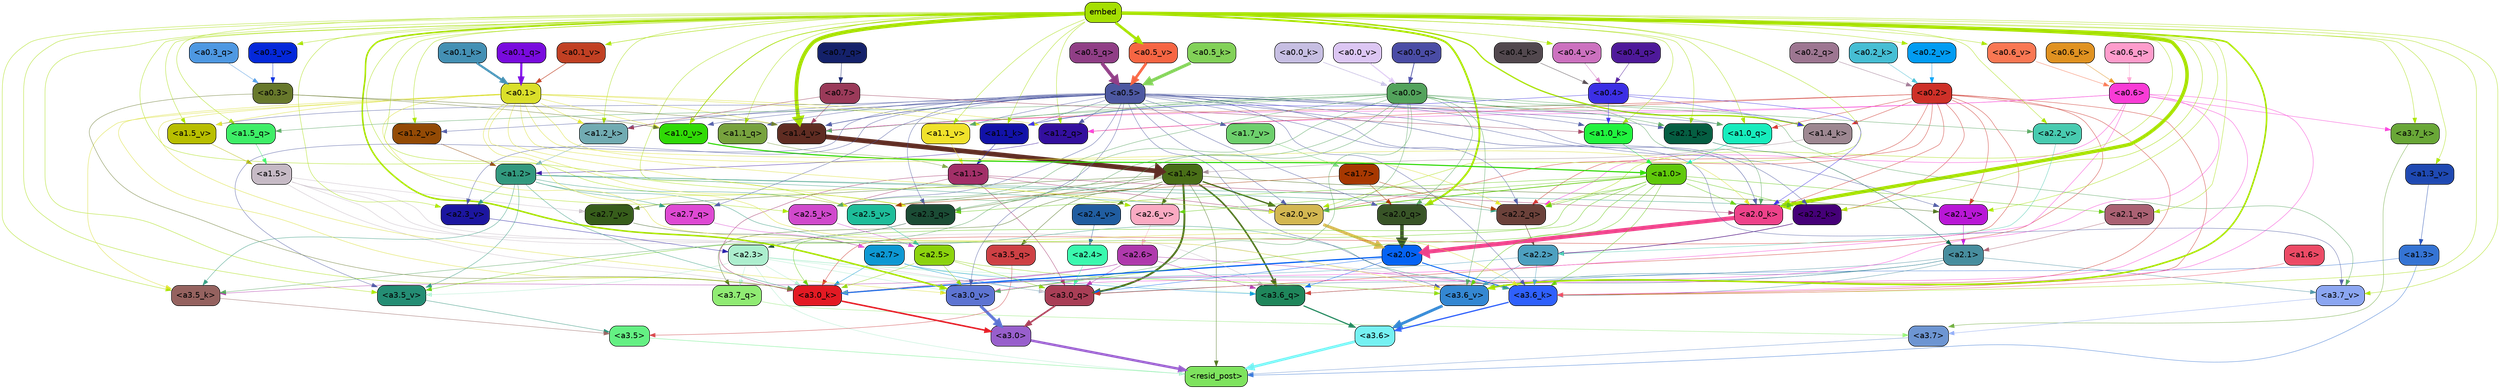 strict digraph "" {
	graph [bgcolor=transparent,
		layout=dot,
		overlap=false,
		splines=true
	];
	"<a3.7>"	[color=black,
		fillcolor="#6d95d2",
		fontname=Helvetica,
		shape=box,
		style="filled, rounded"];
	"<resid_post>"	[color=black,
		fillcolor="#7ee35e",
		fontname=Helvetica,
		shape=box,
		style="filled, rounded"];
	"<a3.7>" -> "<resid_post>"	[color="#6d95d2",
		penwidth=0.6239100098609924];
	"<a3.6>"	[color=black,
		fillcolor="#75f1f2",
		fontname=Helvetica,
		shape=box,
		style="filled, rounded"];
	"<a3.6>" -> "<resid_post>"	[color="#75f1f2",
		penwidth=4.569062113761902];
	"<a3.5>"	[color=black,
		fillcolor="#64f083",
		fontname=Helvetica,
		shape=box,
		style="filled, rounded"];
	"<a3.5>" -> "<resid_post>"	[color="#64f083",
		penwidth=0.6];
	"<a3.0>"	[color=black,
		fillcolor="#985fcc",
		fontname=Helvetica,
		shape=box,
		style="filled, rounded"];
	"<a3.0>" -> "<resid_post>"	[color="#985fcc",
		penwidth=4.283544182777405];
	"<a2.3>"	[color=black,
		fillcolor="#aceece",
		fontname=Helvetica,
		shape=box,
		style="filled, rounded"];
	"<a2.3>" -> "<resid_post>"	[color="#aceece",
		penwidth=0.6];
	"<a3.7_q>"	[color=black,
		fillcolor="#90eb73",
		fontname=Helvetica,
		shape=box,
		style="filled, rounded"];
	"<a2.3>" -> "<a3.7_q>"	[color="#aceece",
		penwidth=0.6];
	"<a3.6_q>"	[color=black,
		fillcolor="#1f865b",
		fontname=Helvetica,
		shape=box,
		style="filled, rounded"];
	"<a2.3>" -> "<a3.6_q>"	[color="#aceece",
		penwidth=0.6];
	"<a3.0_q>"	[color=black,
		fillcolor="#a93e56",
		fontname=Helvetica,
		shape=box,
		style="filled, rounded"];
	"<a2.3>" -> "<a3.0_q>"	[color="#aceece",
		penwidth=0.6];
	"<a3.0_k>"	[color=black,
		fillcolor="#e31a23",
		fontname=Helvetica,
		shape=box,
		style="filled, rounded"];
	"<a2.3>" -> "<a3.0_k>"	[color="#aceece",
		penwidth=0.6];
	"<a3.6_v>"	[color=black,
		fillcolor="#3487d2",
		fontname=Helvetica,
		shape=box,
		style="filled, rounded"];
	"<a2.3>" -> "<a3.6_v>"	[color="#aceece",
		penwidth=0.6];
	"<a3.5_v>"	[color=black,
		fillcolor="#248d74",
		fontname=Helvetica,
		shape=box,
		style="filled, rounded"];
	"<a2.3>" -> "<a3.5_v>"	[color="#aceece",
		penwidth=0.6];
	"<a3.0_v>"	[color=black,
		fillcolor="#5d74d2",
		fontname=Helvetica,
		shape=box,
		style="filled, rounded"];
	"<a2.3>" -> "<a3.0_v>"	[color="#aceece",
		penwidth=0.6];
	"<a1.4>"	[color=black,
		fillcolor="#496e17",
		fontname=Helvetica,
		shape=box,
		style="filled, rounded"];
	"<a1.4>" -> "<resid_post>"	[color="#496e17",
		penwidth=0.6];
	"<a1.4>" -> "<a3.7_q>"	[color="#496e17",
		penwidth=0.6];
	"<a1.4>" -> "<a3.6_q>"	[color="#496e17",
		penwidth=2.7934007048606873];
	"<a3.5_q>"	[color=black,
		fillcolor="#ce4044",
		fontname=Helvetica,
		shape=box,
		style="filled, rounded"];
	"<a1.4>" -> "<a3.5_q>"	[color="#496e17",
		penwidth=0.6];
	"<a1.4>" -> "<a3.0_q>"	[color="#496e17",
		penwidth=3.340754985809326];
	"<a2.3_q>"	[color=black,
		fillcolor="#1b4c35",
		fontname=Helvetica,
		shape=box,
		style="filled, rounded"];
	"<a1.4>" -> "<a2.3_q>"	[color="#496e17",
		penwidth=0.6];
	"<a2.7_v>"	[color=black,
		fillcolor="#375d1b",
		fontname=Helvetica,
		shape=box,
		style="filled, rounded"];
	"<a1.4>" -> "<a2.7_v>"	[color="#496e17",
		penwidth=0.6];
	"<a2.6_v>"	[color=black,
		fillcolor="#faaac2",
		fontname=Helvetica,
		shape=box,
		style="filled, rounded"];
	"<a1.4>" -> "<a2.6_v>"	[color="#496e17",
		penwidth=0.6];
	"<a2.5_v>"	[color=black,
		fillcolor="#1ebd9a",
		fontname=Helvetica,
		shape=box,
		style="filled, rounded"];
	"<a1.4>" -> "<a2.5_v>"	[color="#496e17",
		penwidth=0.6];
	"<a2.4_v>"	[color=black,
		fillcolor="#205da0",
		fontname=Helvetica,
		shape=box,
		style="filled, rounded"];
	"<a1.4>" -> "<a2.4_v>"	[color="#496e17",
		penwidth=0.6];
	"<a2.1_v>"	[color=black,
		fillcolor="#b917d6",
		fontname=Helvetica,
		shape=box,
		style="filled, rounded"];
	"<a1.4>" -> "<a2.1_v>"	[color="#496e17",
		penwidth=0.6];
	"<a2.0_v>"	[color=black,
		fillcolor="#d3b751",
		fontname=Helvetica,
		shape=box,
		style="filled, rounded"];
	"<a1.4>" -> "<a2.0_v>"	[color="#496e17",
		penwidth=2.268759250640869];
	"<a1.3>"	[color=black,
		fillcolor="#3574d4",
		fontname=Helvetica,
		shape=box,
		style="filled, rounded"];
	"<a1.3>" -> "<resid_post>"	[color="#3574d4",
		penwidth=0.6];
	"<a1.3>" -> "<a3.6_v>"	[color="#3574d4",
		penwidth=0.6];
	"<a3.7_q>" -> "<a3.7>"	[color="#90eb73",
		penwidth=0.6];
	"<a3.6_q>" -> "<a3.6>"	[color="#1f865b",
		penwidth=2.0347584784030914];
	"<a3.5_q>" -> "<a3.5>"	[color="#ce4044",
		penwidth=0.6];
	"<a3.0_q>" -> "<a3.0>"	[color="#a93e56",
		penwidth=2.8635367155075073];
	"<a3.7_k>"	[color=black,
		fillcolor="#69a737",
		fontname=Helvetica,
		shape=box,
		style="filled, rounded"];
	"<a3.7_k>" -> "<a3.7>"	[color="#69a737",
		penwidth=0.6];
	"<a3.6_k>"	[color=black,
		fillcolor="#2f60fc",
		fontname=Helvetica,
		shape=box,
		style="filled, rounded"];
	"<a3.6_k>" -> "<a3.6>"	[color="#2f60fc",
		penwidth=2.1760786175727844];
	"<a3.5_k>"	[color=black,
		fillcolor="#95625f",
		fontname=Helvetica,
		shape=box,
		style="filled, rounded"];
	"<a3.5_k>" -> "<a3.5>"	[color="#95625f",
		penwidth=0.6];
	"<a3.0_k>" -> "<a3.0>"	[color="#e31a23",
		penwidth=2.632905662059784];
	"<a3.7_v>"	[color=black,
		fillcolor="#8ba6f1",
		fontname=Helvetica,
		shape=box,
		style="filled, rounded"];
	"<a3.7_v>" -> "<a3.7>"	[color="#8ba6f1",
		penwidth=0.6];
	"<a3.6_v>" -> "<a3.6>"	[color="#3487d2",
		penwidth=4.981305837631226];
	"<a3.5_v>" -> "<a3.5>"	[color="#248d74",
		penwidth=0.6];
	"<a3.0_v>" -> "<a3.0>"	[color="#5d74d2",
		penwidth=5.168330669403076];
	"<a2.7>"	[color=black,
		fillcolor="#0d98d3",
		fontname=Helvetica,
		shape=box,
		style="filled, rounded"];
	"<a2.7>" -> "<a3.6_q>"	[color="#0d98d3",
		penwidth=0.6];
	"<a2.7>" -> "<a3.0_q>"	[color="#0d98d3",
		penwidth=0.6];
	"<a2.7>" -> "<a3.0_k>"	[color="#0d98d3",
		penwidth=0.6];
	"<a2.6>"	[color=black,
		fillcolor="#af39ac",
		fontname=Helvetica,
		shape=box,
		style="filled, rounded"];
	"<a2.6>" -> "<a3.6_q>"	[color="#af39ac",
		penwidth=0.6];
	"<a2.6>" -> "<a3.0_q>"	[color="#af39ac",
		penwidth=0.6];
	"<a2.6>" -> "<a3.6_k>"	[color="#af39ac",
		penwidth=0.6];
	"<a2.6>" -> "<a3.5_k>"	[color="#af39ac",
		penwidth=0.6];
	"<a2.6>" -> "<a3.0_k>"	[color="#af39ac",
		penwidth=0.6];
	"<a2.1>"	[color=black,
		fillcolor="#478d9e",
		fontname=Helvetica,
		shape=box,
		style="filled, rounded"];
	"<a2.1>" -> "<a3.6_q>"	[color="#478d9e",
		penwidth=0.6];
	"<a2.1>" -> "<a3.0_q>"	[color="#478d9e",
		penwidth=0.6];
	"<a2.1>" -> "<a3.6_k>"	[color="#478d9e",
		penwidth=0.6];
	"<a2.1>" -> "<a3.0_k>"	[color="#478d9e",
		penwidth=0.6];
	"<a2.1>" -> "<a3.7_v>"	[color="#478d9e",
		penwidth=0.6];
	"<a2.1>" -> "<a3.6_v>"	[color="#478d9e",
		penwidth=0.6];
	"<a2.0>"	[color=black,
		fillcolor="#0563f4",
		fontname=Helvetica,
		shape=box,
		style="filled, rounded"];
	"<a2.0>" -> "<a3.6_q>"	[color="#0563f4",
		penwidth=0.6];
	"<a2.0>" -> "<a3.0_q>"	[color="#0563f4",
		penwidth=0.6];
	"<a2.0>" -> "<a3.6_k>"	[color="#0563f4",
		penwidth=1.6382827460765839];
	"<a2.0>" -> "<a3.0_k>"	[color="#0563f4",
		penwidth=2.161143198609352];
	"<a1.5>"	[color=black,
		fillcolor="#c6bac5",
		fontname=Helvetica,
		shape=box,
		style="filled, rounded"];
	"<a1.5>" -> "<a3.6_q>"	[color="#c6bac5",
		penwidth=0.6];
	"<a1.5>" -> "<a3.0_q>"	[color="#c6bac5",
		penwidth=0.6];
	"<a1.5>" -> "<a3.6_k>"	[color="#c6bac5",
		penwidth=0.6];
	"<a1.5>" -> "<a3.0_k>"	[color="#c6bac5",
		penwidth=0.6];
	"<a1.5>" -> "<a2.7_v>"	[color="#c6bac5",
		penwidth=0.6];
	"<a0.2>"	[color=black,
		fillcolor="#ce3028",
		fontname=Helvetica,
		shape=box,
		style="filled, rounded"];
	"<a0.2>" -> "<a3.6_q>"	[color="#ce3028",
		penwidth=0.6];
	"<a0.2>" -> "<a3.0_q>"	[color="#ce3028",
		penwidth=0.6];
	"<a0.2>" -> "<a3.6_k>"	[color="#ce3028",
		penwidth=0.6];
	"<a0.2>" -> "<a3.0_k>"	[color="#ce3028",
		penwidth=0.6];
	"<a2.2_q>"	[color=black,
		fillcolor="#6b413a",
		fontname=Helvetica,
		shape=box,
		style="filled, rounded"];
	"<a0.2>" -> "<a2.2_q>"	[color="#ce3028",
		penwidth=0.6];
	"<a2.2_k>"	[color=black,
		fillcolor="#450078",
		fontname=Helvetica,
		shape=box,
		style="filled, rounded"];
	"<a0.2>" -> "<a2.2_k>"	[color="#ce3028",
		penwidth=0.6];
	"<a2.0_k>"	[color=black,
		fillcolor="#ee428a",
		fontname=Helvetica,
		shape=box,
		style="filled, rounded"];
	"<a0.2>" -> "<a2.0_k>"	[color="#ce3028",
		penwidth=0.6];
	"<a0.2>" -> "<a2.1_v>"	[color="#ce3028",
		penwidth=0.6];
	"<a0.2>" -> "<a2.0_v>"	[color="#ce3028",
		penwidth=0.6];
	"<a1.2_q>"	[color=black,
		fillcolor="#330f9e",
		fontname=Helvetica,
		shape=box,
		style="filled, rounded"];
	"<a0.2>" -> "<a1.2_q>"	[color="#ce3028",
		penwidth=0.6];
	"<a1.0_q>"	[color=black,
		fillcolor="#17ecbd",
		fontname=Helvetica,
		shape=box,
		style="filled, rounded"];
	"<a0.2>" -> "<a1.0_q>"	[color="#ce3028",
		penwidth=0.6];
	"<a1.4_k>"	[color=black,
		fillcolor="#9d8791",
		fontname=Helvetica,
		shape=box,
		style="filled, rounded"];
	"<a0.2>" -> "<a1.4_k>"	[color="#ce3028",
		penwidth=0.6];
	"<a1.4_v>"	[color=black,
		fillcolor="#5f2c22",
		fontname=Helvetica,
		shape=box,
		style="filled, rounded"];
	"<a0.2>" -> "<a1.4_v>"	[color="#ce3028",
		penwidth=0.6];
	"<a2.5>"	[color=black,
		fillcolor="#8cd30d",
		fontname=Helvetica,
		shape=box,
		style="filled, rounded"];
	"<a2.5>" -> "<a3.0_q>"	[color="#8cd30d",
		penwidth=0.6];
	"<a2.5>" -> "<a3.0_k>"	[color="#8cd30d",
		penwidth=0.6];
	"<a2.5>" -> "<a3.6_v>"	[color="#8cd30d",
		penwidth=0.6];
	"<a2.5>" -> "<a3.0_v>"	[color="#8cd30d",
		penwidth=0.6];
	"<a2.4>"	[color=black,
		fillcolor="#3af8ae",
		fontname=Helvetica,
		shape=box,
		style="filled, rounded"];
	"<a2.4>" -> "<a3.0_q>"	[color="#3af8ae",
		penwidth=0.6];
	"<a1.1>"	[color=black,
		fillcolor="#a22f68",
		fontname=Helvetica,
		shape=box,
		style="filled, rounded"];
	"<a1.1>" -> "<a3.0_q>"	[color="#a22f68",
		penwidth=0.6];
	"<a1.1>" -> "<a3.0_k>"	[color="#a22f68",
		penwidth=0.6];
	"<a2.5_k>"	[color=black,
		fillcolor="#d049cc",
		fontname=Helvetica,
		shape=box,
		style="filled, rounded"];
	"<a1.1>" -> "<a2.5_k>"	[color="#a22f68",
		penwidth=0.6];
	"<a1.1>" -> "<a2.0_k>"	[color="#a22f68",
		penwidth=0.6];
	"<a1.1>" -> "<a2.0_v>"	[color="#a22f68",
		penwidth=0.6];
	"<a0.6>"	[color=black,
		fillcolor="#f93bd6",
		fontname=Helvetica,
		shape=box,
		style="filled, rounded"];
	"<a0.6>" -> "<a3.7_k>"	[color="#f93bd6",
		penwidth=0.6];
	"<a0.6>" -> "<a3.6_k>"	[color="#f93bd6",
		penwidth=0.6];
	"<a0.6>" -> "<a3.0_k>"	[color="#f93bd6",
		penwidth=0.6];
	"<a0.6>" -> "<a3.6_v>"	[color="#f93bd6",
		penwidth=0.6];
	"<a0.6>" -> "<a3.0_v>"	[color="#f93bd6",
		penwidth=0.6];
	"<a0.6>" -> "<a2.2_q>"	[color="#f93bd6",
		penwidth=0.6];
	"<a0.6>" -> "<a1.2_q>"	[color="#f93bd6",
		penwidth=0.6];
	"<a0.6>" -> "<a1.4_v>"	[color="#f93bd6",
		penwidth=0.6];
	embed	[color=black,
		fillcolor="#a5df02",
		fontname=Helvetica,
		shape=box,
		style="filled, rounded"];
	embed -> "<a3.7_k>"	[color="#a5df02",
		penwidth=0.6];
	embed -> "<a3.6_k>"	[color="#a5df02",
		penwidth=0.6];
	embed -> "<a3.5_k>"	[color="#a5df02",
		penwidth=0.6];
	embed -> "<a3.0_k>"	[color="#a5df02",
		penwidth=0.6];
	embed -> "<a3.7_v>"	[color="#a5df02",
		penwidth=0.6];
	embed -> "<a3.6_v>"	[color="#a5df02",
		penwidth=2.7825746536254883];
	embed -> "<a3.5_v>"	[color="#a5df02",
		penwidth=0.6];
	embed -> "<a3.0_v>"	[color="#a5df02",
		penwidth=2.6950180530548096];
	embed -> "<a2.3_q>"	[color="#a5df02",
		penwidth=0.6];
	embed -> "<a2.2_q>"	[color="#a5df02",
		penwidth=0.6];
	"<a2.1_q>"	[color=black,
		fillcolor="#aa6173",
		fontname=Helvetica,
		shape=box,
		style="filled, rounded"];
	embed -> "<a2.1_q>"	[color="#a5df02",
		penwidth=0.6];
	"<a2.0_q>"	[color=black,
		fillcolor="#385427",
		fontname=Helvetica,
		shape=box,
		style="filled, rounded"];
	embed -> "<a2.0_q>"	[color="#a5df02",
		penwidth=3.305941343307495];
	embed -> "<a2.5_k>"	[color="#a5df02",
		penwidth=0.6];
	embed -> "<a2.2_k>"	[color="#a5df02",
		penwidth=0.6698317527770996];
	"<a2.1_k>"	[color=black,
		fillcolor="#055e42",
		fontname=Helvetica,
		shape=box,
		style="filled, rounded"];
	embed -> "<a2.1_k>"	[color="#a5df02",
		penwidth=0.6];
	embed -> "<a2.0_k>"	[color="#a5df02",
		penwidth=6.12570995092392];
	embed -> "<a2.6_v>"	[color="#a5df02",
		penwidth=0.6];
	embed -> "<a2.5_v>"	[color="#a5df02",
		penwidth=0.6];
	"<a2.3_v>"	[color=black,
		fillcolor="#1c16a0",
		fontname=Helvetica,
		shape=box,
		style="filled, rounded"];
	embed -> "<a2.3_v>"	[color="#a5df02",
		penwidth=0.6];
	"<a2.2_v>"	[color=black,
		fillcolor="#48cbb0",
		fontname=Helvetica,
		shape=box,
		style="filled, rounded"];
	embed -> "<a2.2_v>"	[color="#a5df02",
		penwidth=0.6];
	embed -> "<a2.1_v>"	[color="#a5df02",
		penwidth=0.6];
	embed -> "<a2.0_v>"	[color="#a5df02",
		penwidth=0.6];
	"<a1.5_q>"	[color=black,
		fillcolor="#3eee67",
		fontname=Helvetica,
		shape=box,
		style="filled, rounded"];
	embed -> "<a1.5_q>"	[color="#a5df02",
		penwidth=0.6];
	embed -> "<a1.2_q>"	[color="#a5df02",
		penwidth=0.6087074279785156];
	"<a1.1_q>"	[color=black,
		fillcolor="#77a23e",
		fontname=Helvetica,
		shape=box,
		style="filled, rounded"];
	embed -> "<a1.1_q>"	[color="#a5df02",
		penwidth=0.6];
	embed -> "<a1.0_q>"	[color="#a5df02",
		penwidth=0.6];
	embed -> "<a1.4_k>"	[color="#a5df02",
		penwidth=2.1858973503112793];
	"<a1.2_k>"	[color=black,
		fillcolor="#71abb2",
		fontname=Helvetica,
		shape=box,
		style="filled, rounded"];
	embed -> "<a1.2_k>"	[color="#a5df02",
		penwidth=0.6];
	"<a1.1_k>"	[color=black,
		fillcolor="#1212a8",
		fontname=Helvetica,
		shape=box,
		style="filled, rounded"];
	embed -> "<a1.1_k>"	[color="#a5df02",
		penwidth=0.6];
	"<a1.0_k>"	[color=black,
		fillcolor="#21f33e",
		fontname=Helvetica,
		shape=box,
		style="filled, rounded"];
	embed -> "<a1.0_k>"	[color="#a5df02",
		penwidth=0.6];
	"<a1.5_v>"	[color=black,
		fillcolor="#b8be00",
		fontname=Helvetica,
		shape=box,
		style="filled, rounded"];
	embed -> "<a1.5_v>"	[color="#a5df02",
		penwidth=0.6];
	embed -> "<a1.4_v>"	[color="#a5df02",
		penwidth=6.590077131986618];
	"<a1.3_v>"	[color=black,
		fillcolor="#1f49b2",
		fontname=Helvetica,
		shape=box,
		style="filled, rounded"];
	embed -> "<a1.3_v>"	[color="#a5df02",
		penwidth=0.6];
	"<a1.2_v>"	[color=black,
		fillcolor="#934a05",
		fontname=Helvetica,
		shape=box,
		style="filled, rounded"];
	embed -> "<a1.2_v>"	[color="#a5df02",
		penwidth=0.6];
	"<a1.1_v>"	[color=black,
		fillcolor="#f0e22b",
		fontname=Helvetica,
		shape=box,
		style="filled, rounded"];
	embed -> "<a1.1_v>"	[color="#a5df02",
		penwidth=0.6];
	"<a1.0_v>"	[color=black,
		fillcolor="#30da06",
		fontname=Helvetica,
		shape=box,
		style="filled, rounded"];
	embed -> "<a1.0_v>"	[color="#a5df02",
		penwidth=1.2076449394226074];
	"<a0.6_v>"	[color=black,
		fillcolor="#f97753",
		fontname=Helvetica,
		shape=box,
		style="filled, rounded"];
	embed -> "<a0.6_v>"	[color="#a5df02",
		penwidth=0.6];
	"<a0.5_v>"	[color=black,
		fillcolor="#f66543",
		fontname=Helvetica,
		shape=box,
		style="filled, rounded"];
	embed -> "<a0.5_v>"	[color="#a5df02",
		penwidth=4.663905620574951];
	"<a0.4_v>"	[color=black,
		fillcolor="#cc71bf",
		fontname=Helvetica,
		shape=box,
		style="filled, rounded"];
	embed -> "<a0.4_v>"	[color="#a5df02",
		penwidth=0.6];
	"<a0.3_v>"	[color=black,
		fillcolor="#0428da",
		fontname=Helvetica,
		shape=box,
		style="filled, rounded"];
	embed -> "<a0.3_v>"	[color="#a5df02",
		penwidth=0.6];
	"<a0.2_v>"	[color=black,
		fillcolor="#029cf2",
		fontname=Helvetica,
		shape=box,
		style="filled, rounded"];
	embed -> "<a0.2_v>"	[color="#a5df02",
		penwidth=0.6];
	"<a0.1_v>"	[color=black,
		fillcolor="#c14023",
		fontname=Helvetica,
		shape=box,
		style="filled, rounded"];
	embed -> "<a0.1_v>"	[color="#a5df02",
		penwidth=0.8192043304443359];
	"<a2.2>"	[color=black,
		fillcolor="#4da0c0",
		fontname=Helvetica,
		shape=box,
		style="filled, rounded"];
	"<a2.2>" -> "<a3.6_k>"	[color="#4da0c0",
		penwidth=0.6];
	"<a2.2>" -> "<a3.0_k>"	[color="#4da0c0",
		penwidth=0.6];
	"<a2.2>" -> "<a3.6_v>"	[color="#4da0c0",
		penwidth=0.6];
	"<a1.6>"	[color=black,
		fillcolor="#ec4a65",
		fontname=Helvetica,
		shape=box,
		style="filled, rounded"];
	"<a1.6>" -> "<a3.6_k>"	[color="#ec4a65",
		penwidth=0.6];
	"<a1.2>"	[color=black,
		fillcolor="#32997e",
		fontname=Helvetica,
		shape=box,
		style="filled, rounded"];
	"<a1.2>" -> "<a3.6_k>"	[color="#32997e",
		penwidth=0.6];
	"<a1.2>" -> "<a3.5_k>"	[color="#32997e",
		penwidth=0.6];
	"<a1.2>" -> "<a3.0_k>"	[color="#32997e",
		penwidth=0.6];
	"<a1.2>" -> "<a3.5_v>"	[color="#32997e",
		penwidth=0.6];
	"<a2.7_q>"	[color=black,
		fillcolor="#de49d3",
		fontname=Helvetica,
		shape=box,
		style="filled, rounded"];
	"<a1.2>" -> "<a2.7_q>"	[color="#32997e",
		penwidth=0.6];
	"<a1.2>" -> "<a2.2_q>"	[color="#32997e",
		penwidth=0.6];
	"<a1.2>" -> "<a2.2_k>"	[color="#32997e",
		penwidth=0.6];
	"<a1.2>" -> "<a2.5_v>"	[color="#32997e",
		penwidth=0.6];
	"<a1.2>" -> "<a2.3_v>"	[color="#32997e",
		penwidth=0.6];
	"<a1.2>" -> "<a2.0_v>"	[color="#32997e",
		penwidth=0.6];
	"<a1.0>"	[color=black,
		fillcolor="#60c90b",
		fontname=Helvetica,
		shape=box,
		style="filled, rounded"];
	"<a1.0>" -> "<a3.6_k>"	[color="#60c90b",
		penwidth=0.6];
	"<a1.0>" -> "<a3.0_k>"	[color="#60c90b",
		penwidth=0.6];
	"<a1.0>" -> "<a3.6_v>"	[color="#60c90b",
		penwidth=0.6];
	"<a1.0>" -> "<a3.5_v>"	[color="#60c90b",
		penwidth=0.6];
	"<a1.0>" -> "<a3.0_v>"	[color="#60c90b",
		penwidth=0.6];
	"<a1.0>" -> "<a2.3_q>"	[color="#60c90b",
		penwidth=0.6];
	"<a1.0>" -> "<a2.2_q>"	[color="#60c90b",
		penwidth=0.6];
	"<a1.0>" -> "<a2.1_q>"	[color="#60c90b",
		penwidth=0.6];
	"<a1.0>" -> "<a2.2_k>"	[color="#60c90b",
		penwidth=0.6];
	"<a1.0>" -> "<a2.0_k>"	[color="#60c90b",
		penwidth=0.6];
	"<a1.0>" -> "<a2.6_v>"	[color="#60c90b",
		penwidth=0.6];
	"<a1.0>" -> "<a2.0_v>"	[color="#60c90b",
		penwidth=1.2213096618652344];
	"<a0.5>"	[color=black,
		fillcolor="#4d58a1",
		fontname=Helvetica,
		shape=box,
		style="filled, rounded"];
	"<a0.5>" -> "<a3.6_k>"	[color="#4d58a1",
		penwidth=0.6];
	"<a0.5>" -> "<a3.7_v>"	[color="#4d58a1",
		penwidth=0.6];
	"<a0.5>" -> "<a3.6_v>"	[color="#4d58a1",
		penwidth=0.6];
	"<a0.5>" -> "<a3.5_v>"	[color="#4d58a1",
		penwidth=0.6];
	"<a0.5>" -> "<a3.0_v>"	[color="#4d58a1",
		penwidth=0.6];
	"<a0.5>" -> "<a2.7_q>"	[color="#4d58a1",
		penwidth=0.6];
	"<a0.5>" -> "<a2.3_q>"	[color="#4d58a1",
		penwidth=0.6];
	"<a0.5>" -> "<a2.2_q>"	[color="#4d58a1",
		penwidth=0.6];
	"<a0.5>" -> "<a2.0_q>"	[color="#4d58a1",
		penwidth=0.6];
	"<a0.5>" -> "<a2.5_k>"	[color="#4d58a1",
		penwidth=0.6];
	"<a0.5>" -> "<a2.2_k>"	[color="#4d58a1",
		penwidth=0.6];
	"<a0.5>" -> "<a2.1_k>"	[color="#4d58a1",
		penwidth=0.6];
	"<a0.5>" -> "<a2.0_k>"	[color="#4d58a1",
		penwidth=0.6900839805603027];
	"<a0.5>" -> "<a2.3_v>"	[color="#4d58a1",
		penwidth=0.6];
	"<a0.5>" -> "<a2.1_v>"	[color="#4d58a1",
		penwidth=0.6];
	"<a0.5>" -> "<a2.0_v>"	[color="#4d58a1",
		penwidth=0.6];
	"<a0.5>" -> "<a1.2_q>"	[color="#4d58a1",
		penwidth=0.6];
	"<a0.5>" -> "<a1.1_q>"	[color="#4d58a1",
		penwidth=0.6];
	"<a0.5>" -> "<a1.0_q>"	[color="#4d58a1",
		penwidth=0.6];
	"<a0.5>" -> "<a1.2_k>"	[color="#4d58a1",
		penwidth=0.6];
	"<a0.5>" -> "<a1.1_k>"	[color="#4d58a1",
		penwidth=0.6];
	"<a0.5>" -> "<a1.0_k>"	[color="#4d58a1",
		penwidth=0.6];
	"<a1.7_v>"	[color=black,
		fillcolor="#6dcf6c",
		fontname=Helvetica,
		shape=box,
		style="filled, rounded"];
	"<a0.5>" -> "<a1.7_v>"	[color="#4d58a1",
		penwidth=0.6];
	"<a0.5>" -> "<a1.5_v>"	[color="#4d58a1",
		penwidth=0.6];
	"<a0.5>" -> "<a1.4_v>"	[color="#4d58a1",
		penwidth=0.9985027313232422];
	"<a0.5>" -> "<a1.2_v>"	[color="#4d58a1",
		penwidth=0.6];
	"<a0.5>" -> "<a1.1_v>"	[color="#4d58a1",
		penwidth=0.6];
	"<a0.5>" -> "<a1.0_v>"	[color="#4d58a1",
		penwidth=0.6];
	"<a0.1>"	[color=black,
		fillcolor="#dadf2a",
		fontname=Helvetica,
		shape=box,
		style="filled, rounded"];
	"<a0.1>" -> "<a3.6_k>"	[color="#dadf2a",
		penwidth=0.6];
	"<a0.1>" -> "<a3.5_k>"	[color="#dadf2a",
		penwidth=0.6];
	"<a0.1>" -> "<a3.0_k>"	[color="#dadf2a",
		penwidth=0.6];
	"<a0.1>" -> "<a3.6_v>"	[color="#dadf2a",
		penwidth=0.6];
	"<a0.1>" -> "<a3.0_v>"	[color="#dadf2a",
		penwidth=0.6];
	"<a0.1>" -> "<a2.3_q>"	[color="#dadf2a",
		penwidth=0.6];
	"<a0.1>" -> "<a2.2_q>"	[color="#dadf2a",
		penwidth=0.6];
	"<a0.1>" -> "<a2.0_k>"	[color="#dadf2a",
		penwidth=0.6];
	"<a0.1>" -> "<a2.5_v>"	[color="#dadf2a",
		penwidth=0.6];
	"<a0.1>" -> "<a2.0_v>"	[color="#dadf2a",
		penwidth=0.6];
	"<a0.1>" -> "<a1.2_q>"	[color="#dadf2a",
		penwidth=0.6218185424804688];
	"<a0.1>" -> "<a1.2_k>"	[color="#dadf2a",
		penwidth=0.6];
	"<a0.1>" -> "<a1.1_k>"	[color="#dadf2a",
		penwidth=0.6];
	"<a0.1>" -> "<a1.5_v>"	[color="#dadf2a",
		penwidth=0.6];
	"<a0.1>" -> "<a1.4_v>"	[color="#dadf2a",
		penwidth=0.6];
	"<a0.1>" -> "<a1.0_v>"	[color="#dadf2a",
		penwidth=0.6];
	"<a0.0>"	[color=black,
		fillcolor="#53a35c",
		fontname=Helvetica,
		shape=box,
		style="filled, rounded"];
	"<a0.0>" -> "<a3.5_k>"	[color="#53a35c",
		penwidth=0.6];
	"<a0.0>" -> "<a3.7_v>"	[color="#53a35c",
		penwidth=0.6];
	"<a0.0>" -> "<a3.6_v>"	[color="#53a35c",
		penwidth=0.6];
	"<a0.0>" -> "<a3.0_v>"	[color="#53a35c",
		penwidth=0.6];
	"<a0.0>" -> "<a2.3_q>"	[color="#53a35c",
		penwidth=0.6];
	"<a0.0>" -> "<a2.0_q>"	[color="#53a35c",
		penwidth=0.6];
	"<a0.0>" -> "<a2.5_k>"	[color="#53a35c",
		penwidth=0.6];
	"<a0.0>" -> "<a2.1_k>"	[color="#53a35c",
		penwidth=0.6];
	"<a0.0>" -> "<a2.0_k>"	[color="#53a35c",
		penwidth=0.6];
	"<a0.0>" -> "<a2.5_v>"	[color="#53a35c",
		penwidth=0.6];
	"<a0.0>" -> "<a2.2_v>"	[color="#53a35c",
		penwidth=0.6];
	"<a0.0>" -> "<a2.0_v>"	[color="#53a35c",
		penwidth=0.6];
	"<a0.0>" -> "<a1.5_q>"	[color="#53a35c",
		penwidth=0.6];
	"<a0.0>" -> "<a1.0_q>"	[color="#53a35c",
		penwidth=0.6];
	"<a0.0>" -> "<a1.1_k>"	[color="#53a35c",
		penwidth=0.6];
	"<a0.0>" -> "<a1.4_v>"	[color="#53a35c",
		penwidth=0.6];
	"<a0.0>" -> "<a1.1_v>"	[color="#53a35c",
		penwidth=0.6];
	"<a0.3>"	[color=black,
		fillcolor="#67782b",
		fontname=Helvetica,
		shape=box,
		style="filled, rounded"];
	"<a0.3>" -> "<a3.0_k>"	[color="#67782b",
		penwidth=0.6];
	"<a0.3>" -> "<a1.4_v>"	[color="#67782b",
		penwidth=0.6];
	"<a0.3>" -> "<a1.0_v>"	[color="#67782b",
		penwidth=0.6];
	"<a2.7_q>" -> "<a2.7>"	[color="#de49d3",
		penwidth=0.6];
	"<a2.3_q>" -> "<a2.3>"	[color="#1b4c35",
		penwidth=0.6];
	"<a2.2_q>" -> "<a2.2>"	[color="#6b413a",
		penwidth=0.7553567886352539];
	"<a2.1_q>" -> "<a2.1>"	[color="#aa6173",
		penwidth=0.6];
	"<a2.0_q>" -> "<a2.0>"	[color="#385427",
		penwidth=6.256794691085815];
	"<a2.5_k>" -> "<a2.5>"	[color="#d049cc",
		penwidth=0.6];
	"<a2.2_k>" -> "<a2.2>"	[color="#450078",
		penwidth=0.8854708671569824];
	"<a2.1_k>" -> "<a2.1>"	[color="#055e42",
		penwidth=0.6];
	"<a2.0_k>" -> "<a2.0>"	[color="#ee428a",
		penwidth=7.231504917144775];
	"<a2.7_v>" -> "<a2.7>"	[color="#375d1b",
		penwidth=0.6];
	"<a2.6_v>" -> "<a2.6>"	[color="#faaac2",
		penwidth=0.6];
	"<a2.5_v>" -> "<a2.5>"	[color="#1ebd9a",
		penwidth=0.6];
	"<a2.4_v>" -> "<a2.4>"	[color="#205da0",
		penwidth=0.6];
	"<a2.3_v>" -> "<a2.3>"	[color="#1c16a0",
		penwidth=0.6];
	"<a2.2_v>" -> "<a2.2>"	[color="#48cbb0",
		penwidth=0.6];
	"<a2.1_v>" -> "<a2.1>"	[color="#b917d6",
		penwidth=0.6];
	"<a2.0_v>" -> "<a2.0>"	[color="#d3b751",
		penwidth=5.231471925973892];
	"<a1.7>"	[color=black,
		fillcolor="#a73801",
		fontname=Helvetica,
		shape=box,
		style="filled, rounded"];
	"<a1.7>" -> "<a2.2_q>"	[color="#a73801",
		penwidth=0.6];
	"<a1.7>" -> "<a2.0_q>"	[color="#a73801",
		penwidth=0.6];
	"<a1.7>" -> "<a2.5_v>"	[color="#a73801",
		penwidth=0.6];
	"<a0.4>"	[color=black,
		fillcolor="#3c2fe5",
		fontname=Helvetica,
		shape=box,
		style="filled, rounded"];
	"<a0.4>" -> "<a2.0_k>"	[color="#3c2fe5",
		penwidth=0.6];
	"<a0.4>" -> "<a1.4_k>"	[color="#3c2fe5",
		penwidth=0.6];
	"<a0.4>" -> "<a1.1_k>"	[color="#3c2fe5",
		penwidth=0.6];
	"<a0.4>" -> "<a1.0_k>"	[color="#3c2fe5",
		penwidth=0.6];
	"<a1.5_q>" -> "<a1.5>"	[color="#3eee67",
		penwidth=0.6];
	"<a1.2_q>" -> "<a1.2>"	[color="#330f9e",
		penwidth=0.6];
	"<a1.1_q>" -> "<a1.1>"	[color="#77a23e",
		penwidth=0.6];
	"<a1.0_q>" -> "<a1.0>"	[color="#17ecbd",
		penwidth=0.6];
	"<a1.4_k>" -> "<a1.4>"	[color="#9d8791",
		penwidth=0.6];
	"<a1.2_k>" -> "<a1.2>"	[color="#71abb2",
		penwidth=0.6];
	"<a1.1_k>" -> "<a1.1>"	[color="#1212a8",
		penwidth=0.6];
	"<a1.0_k>" -> "<a1.0>"	[color="#21f33e",
		penwidth=0.6];
	"<a1.7_v>" -> "<a1.7>"	[color="#6dcf6c",
		penwidth=0.6];
	"<a1.5_v>" -> "<a1.5>"	[color="#b8be00",
		penwidth=0.6];
	"<a1.4_v>" -> "<a1.4>"	[color="#5f2c22",
		penwidth=8.36684274673462];
	"<a1.3_v>" -> "<a1.3>"	[color="#1f49b2",
		penwidth=0.6];
	"<a1.2_v>" -> "<a1.2>"	[color="#934a05",
		penwidth=0.6];
	"<a1.1_v>" -> "<a1.1>"	[color="#f0e22b",
		penwidth=0.6];
	"<a1.0_v>" -> "<a1.0>"	[color="#30da06",
		penwidth=1.9665732383728027];
	"<a0.7>"	[color=black,
		fillcolor="#9a3a59",
		fontname=Helvetica,
		shape=box,
		style="filled, rounded"];
	"<a0.7>" -> "<a1.2_k>"	[color="#9a3a59",
		penwidth=0.6];
	"<a0.7>" -> "<a1.0_k>"	[color="#9a3a59",
		penwidth=0.6];
	"<a0.7>" -> "<a1.4_v>"	[color="#9a3a59",
		penwidth=0.6];
	"<a0.7_q>"	[color=black,
		fillcolor="#14216a",
		fontname=Helvetica,
		shape=box,
		style="filled, rounded"];
	"<a0.7_q>" -> "<a0.7>"	[color="#14216a",
		penwidth=0.6];
	"<a0.6_q>"	[color=black,
		fillcolor="#fe9ccc",
		fontname=Helvetica,
		shape=box,
		style="filled, rounded"];
	"<a0.6_q>" -> "<a0.6>"	[color="#fe9ccc",
		penwidth=0.6];
	"<a0.5_q>"	[color=black,
		fillcolor="#903e86",
		fontname=Helvetica,
		shape=box,
		style="filled, rounded"];
	"<a0.5_q>" -> "<a0.5>"	[color="#903e86",
		penwidth=6.156635046005249];
	"<a0.4_q>"	[color=black,
		fillcolor="#4e199a",
		fontname=Helvetica,
		shape=box,
		style="filled, rounded"];
	"<a0.4_q>" -> "<a0.4>"	[color="#4e199a",
		penwidth=0.6];
	"<a0.3_q>"	[color=black,
		fillcolor="#4e98e2",
		fontname=Helvetica,
		shape=box,
		style="filled, rounded"];
	"<a0.3_q>" -> "<a0.3>"	[color="#4e98e2",
		penwidth=0.6];
	"<a0.2_q>"	[color=black,
		fillcolor="#9d7691",
		fontname=Helvetica,
		shape=box,
		style="filled, rounded"];
	"<a0.2_q>" -> "<a0.2>"	[color="#9d7691",
		penwidth=0.6];
	"<a0.1_q>"	[color=black,
		fillcolor="#790bde",
		fontname=Helvetica,
		shape=box,
		style="filled, rounded"];
	"<a0.1_q>" -> "<a0.1>"	[color="#790bde",
		penwidth=3.795884132385254];
	"<a0.0_q>"	[color=black,
		fillcolor="#4a4ca5",
		fontname=Helvetica,
		shape=box,
		style="filled, rounded"];
	"<a0.0_q>" -> "<a0.0>"	[color="#4a4ca5",
		penwidth=1.2393803596496582];
	"<a0.6_k>"	[color=black,
		fillcolor="#e09221",
		fontname=Helvetica,
		shape=box,
		style="filled, rounded"];
	"<a0.6_k>" -> "<a0.6>"	[color="#e09221",
		penwidth=0.6];
	"<a0.5_k>"	[color=black,
		fillcolor="#82d158",
		fontname=Helvetica,
		shape=box,
		style="filled, rounded"];
	"<a0.5_k>" -> "<a0.5>"	[color="#82d158",
		penwidth=5.603226900100708];
	"<a0.4_k>"	[color=black,
		fillcolor="#52484e",
		fontname=Helvetica,
		shape=box,
		style="filled, rounded"];
	"<a0.4_k>" -> "<a0.4>"	[color="#52484e",
		penwidth=0.6];
	"<a0.2_k>"	[color=black,
		fillcolor="#46bed4",
		fontname=Helvetica,
		shape=box,
		style="filled, rounded"];
	"<a0.2_k>" -> "<a0.2>"	[color="#46bed4",
		penwidth=0.6];
	"<a0.1_k>"	[color=black,
		fillcolor="#4490b4",
		fontname=Helvetica,
		shape=box,
		style="filled, rounded"];
	"<a0.1_k>" -> "<a0.1>"	[color="#4490b4",
		penwidth=3.7429747581481934];
	"<a0.0_k>"	[color=black,
		fillcolor="#c6bee2",
		fontname=Helvetica,
		shape=box,
		style="filled, rounded"];
	"<a0.0_k>" -> "<a0.0>"	[color="#c6bee2",
		penwidth=1.106727123260498];
	"<a0.6_v>" -> "<a0.6>"	[color="#f97753",
		penwidth=0.6];
	"<a0.5_v>" -> "<a0.5>"	[color="#f66543",
		penwidth=4.667354106903076];
	"<a0.4_v>" -> "<a0.4>"	[color="#cc71bf",
		penwidth=0.6];
	"<a0.3_v>" -> "<a0.3>"	[color="#0428da",
		penwidth=0.6];
	"<a0.2_v>" -> "<a0.2>"	[color="#029cf2",
		penwidth=0.6];
	"<a0.1_v>" -> "<a0.1>"	[color="#c14023",
		penwidth=0.8298110961914062];
	"<a0.0_v>"	[color=black,
		fillcolor="#dcc6f3",
		fontname=Helvetica,
		shape=box,
		style="filled, rounded"];
	"<a0.0_v>" -> "<a0.0>"	[color="#dcc6f3",
		penwidth=1.7084956169128418];
}
